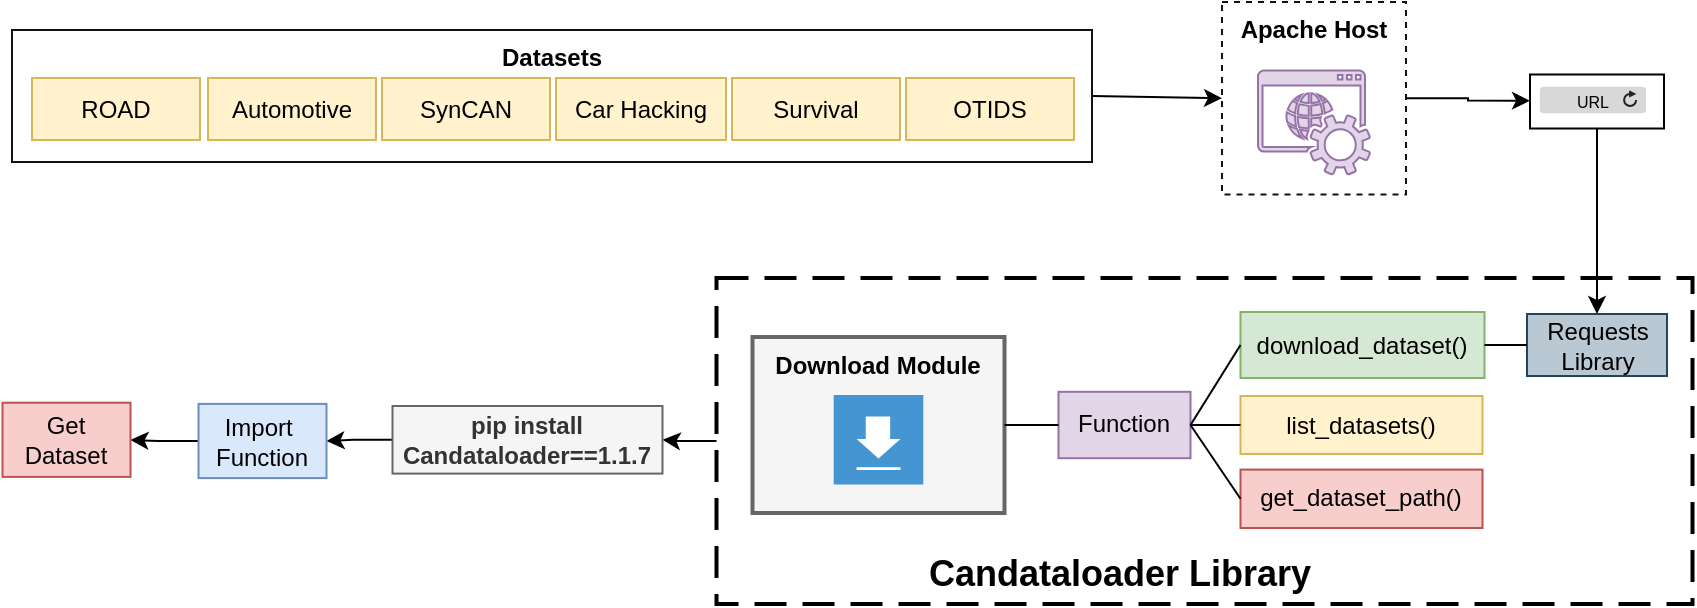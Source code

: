 <mxfile version="21.5.2" type="github">
  <diagram name="Trang-1" id="8WPnezDn6ww9EdxV7W4L">
    <mxGraphModel dx="1059" dy="597" grid="0" gridSize="10" guides="1" tooltips="1" connect="1" arrows="1" fold="1" page="1" pageScale="1" pageWidth="3000" pageHeight="5000" math="0" shadow="0">
      <root>
        <mxCell id="0" />
        <mxCell id="1" parent="0" />
        <mxCell id="tIdSaeZlRLGK4tlZDi9s-64" value="" style="rounded=1;arcSize=0;dashed=1;strokeColor=#000000;fillColor=none;gradientColor=none;dashPattern=8 4;strokeWidth=2;fontColor=#000000;" parent="1" vertex="1">
          <mxGeometry x="471.25" y="496" width="488" height="163" as="geometry" />
        </mxCell>
        <mxCell id="tIdSaeZlRLGK4tlZDi9s-41" value="&lt;b&gt;&lt;font color=&quot;#000000&quot;&gt;Download Module&lt;/font&gt;&lt;/b&gt;" style="fillColor=#f5f5f5;strokeColor=#666666;verticalAlign=top;fontStyle=0;fontColor=#333333;whiteSpace=wrap;html=1;strokeWidth=2;" parent="1" vertex="1">
          <mxGeometry x="489.25" y="525.5" width="126" height="88" as="geometry" />
        </mxCell>
        <mxCell id="tIdSaeZlRLGK4tlZDi9s-44" value="" style="edgeStyle=orthogonalEdgeStyle;rounded=0;orthogonalLoop=1;jettySize=auto;html=1;entryX=0.516;entryY=0;entryDx=0;entryDy=0;entryPerimeter=0;" parent="1" source="tIdSaeZlRLGK4tlZDi9s-30" target="dlUKhvHlW9puK6JnrM1z-1" edge="1">
          <mxGeometry relative="1" as="geometry">
            <mxPoint x="913.286" y="360.0" as="targetPoint" />
          </mxGeometry>
        </mxCell>
        <mxCell id="tIdSaeZlRLGK4tlZDi9s-40" value="" style="shadow=0;dashed=0;html=1;strokeColor=none;fillColor=#4495D1;labelPosition=center;verticalLabelPosition=bottom;verticalAlign=top;align=center;outlineConnect=0;shape=mxgraph.veeam.2d.download;" parent="1" vertex="1">
          <mxGeometry x="529.85" y="554.5" width="44.8" height="44.8" as="geometry" />
        </mxCell>
        <mxCell id="tIdSaeZlRLGK4tlZDi9s-54" value="get_dataset_path()" style="rounded=0;whiteSpace=wrap;html=1;fillColor=#f8cecc;strokeColor=#b85450;" parent="1" vertex="1">
          <mxGeometry x="733.25" y="591.8" width="121" height="29.2" as="geometry" />
        </mxCell>
        <mxCell id="tIdSaeZlRLGK4tlZDi9s-56" value="list_datasets()" style="rounded=0;whiteSpace=wrap;html=1;fillColor=#fff2cc;strokeColor=#d6b656;" parent="1" vertex="1">
          <mxGeometry x="733.25" y="555" width="121" height="29" as="geometry" />
        </mxCell>
        <mxCell id="tIdSaeZlRLGK4tlZDi9s-57" value="download_dataset()" style="rounded=0;whiteSpace=wrap;html=1;fillColor=#d5e8d4;strokeColor=#82b366;" parent="1" vertex="1">
          <mxGeometry x="733.25" y="513" width="122" height="33" as="geometry" />
        </mxCell>
        <mxCell id="tIdSaeZlRLGK4tlZDi9s-58" value="Function" style="rounded=0;whiteSpace=wrap;html=1;fillColor=#e1d5e7;strokeColor=#9673a6;" parent="1" vertex="1">
          <mxGeometry x="642.25" y="552.9" width="66" height="33.2" as="geometry" />
        </mxCell>
        <mxCell id="tIdSaeZlRLGK4tlZDi9s-60" value="" style="endArrow=none;html=1;rounded=0;exitX=1;exitY=0.5;exitDx=0;exitDy=0;entryX=0;entryY=0.5;entryDx=0;entryDy=0;" parent="1" source="tIdSaeZlRLGK4tlZDi9s-58" target="tIdSaeZlRLGK4tlZDi9s-57" edge="1">
          <mxGeometry width="50" height="50" relative="1" as="geometry">
            <mxPoint x="608.25" y="425" as="sourcePoint" />
            <mxPoint x="658.25" y="375" as="targetPoint" />
          </mxGeometry>
        </mxCell>
        <mxCell id="tIdSaeZlRLGK4tlZDi9s-61" value="" style="endArrow=none;html=1;rounded=0;entryX=0;entryY=0.5;entryDx=0;entryDy=0;exitX=1;exitY=0.5;exitDx=0;exitDy=0;" parent="1" source="tIdSaeZlRLGK4tlZDi9s-58" target="tIdSaeZlRLGK4tlZDi9s-56" edge="1">
          <mxGeometry width="50" height="50" relative="1" as="geometry">
            <mxPoint x="608.25" y="425" as="sourcePoint" />
            <mxPoint x="658.25" y="375" as="targetPoint" />
          </mxGeometry>
        </mxCell>
        <mxCell id="tIdSaeZlRLGK4tlZDi9s-62" value="" style="endArrow=none;html=1;rounded=0;entryX=1;entryY=0.5;entryDx=0;entryDy=0;exitX=0;exitY=0.5;exitDx=0;exitDy=0;" parent="1" source="tIdSaeZlRLGK4tlZDi9s-54" target="tIdSaeZlRLGK4tlZDi9s-58" edge="1">
          <mxGeometry width="50" height="50" relative="1" as="geometry">
            <mxPoint x="608.25" y="425" as="sourcePoint" />
            <mxPoint x="658.25" y="375" as="targetPoint" />
          </mxGeometry>
        </mxCell>
        <mxCell id="tIdSaeZlRLGK4tlZDi9s-69" value="" style="edgeStyle=orthogonalEdgeStyle;rounded=0;orthogonalLoop=1;jettySize=auto;html=1;" parent="1" source="tIdSaeZlRLGK4tlZDi9s-64" target="tIdSaeZlRLGK4tlZDi9s-68" edge="1">
          <mxGeometry relative="1" as="geometry" />
        </mxCell>
        <mxCell id="tIdSaeZlRLGK4tlZDi9s-65" value="&lt;font style=&quot;font-size: 18px;&quot;&gt;&lt;b style=&quot;&quot;&gt;Candataloader Library&lt;/b&gt;&lt;/font&gt;" style="text;html=1;strokeColor=none;fillColor=none;align=center;verticalAlign=middle;whiteSpace=wrap;rounded=0;" parent="1" vertex="1">
          <mxGeometry x="567.25" y="629" width="212" height="30" as="geometry" />
        </mxCell>
        <mxCell id="gQOechxw3EUP2P92AcO6-8" value="" style="edgeStyle=orthogonalEdgeStyle;rounded=0;orthogonalLoop=1;jettySize=auto;html=1;" parent="1" source="tIdSaeZlRLGK4tlZDi9s-68" target="gQOechxw3EUP2P92AcO6-7" edge="1">
          <mxGeometry relative="1" as="geometry" />
        </mxCell>
        <mxCell id="tIdSaeZlRLGK4tlZDi9s-68" value="&lt;b&gt;pip install Candataloader==1.1.7&lt;/b&gt;" style="rounded=0;whiteSpace=wrap;html=1;fillColor=#f5f5f5;fontColor=#333333;strokeColor=#666666;" parent="1" vertex="1">
          <mxGeometry x="309.25" y="560" width="135" height="33.8" as="geometry" />
        </mxCell>
        <mxCell id="gQOechxw3EUP2P92AcO6-1" value="Requests Library" style="rounded=0;whiteSpace=wrap;html=1;fillColor=#bac8d3;strokeColor=#23445d;" parent="1" vertex="1">
          <mxGeometry x="876.5" y="514" width="70" height="31" as="geometry" />
        </mxCell>
        <mxCell id="gQOechxw3EUP2P92AcO6-4" value="" style="endArrow=none;html=1;rounded=0;entryX=0;entryY=0.5;entryDx=0;entryDy=0;exitX=1;exitY=0.5;exitDx=0;exitDy=0;" parent="1" source="tIdSaeZlRLGK4tlZDi9s-57" target="gQOechxw3EUP2P92AcO6-1" edge="1">
          <mxGeometry width="50" height="50" relative="1" as="geometry">
            <mxPoint x="579.25" y="476" as="sourcePoint" />
            <mxPoint x="629.25" y="426" as="targetPoint" />
          </mxGeometry>
        </mxCell>
        <mxCell id="gQOechxw3EUP2P92AcO6-6" value="" style="endArrow=none;html=1;rounded=0;entryX=0;entryY=0.5;entryDx=0;entryDy=0;exitX=1;exitY=0.5;exitDx=0;exitDy=0;" parent="1" source="tIdSaeZlRLGK4tlZDi9s-41" target="tIdSaeZlRLGK4tlZDi9s-58" edge="1">
          <mxGeometry width="50" height="50" relative="1" as="geometry">
            <mxPoint x="579.25" y="479" as="sourcePoint" />
            <mxPoint x="629.25" y="429" as="targetPoint" />
          </mxGeometry>
        </mxCell>
        <mxCell id="gQOechxw3EUP2P92AcO6-10" value="" style="edgeStyle=orthogonalEdgeStyle;rounded=0;orthogonalLoop=1;jettySize=auto;html=1;" parent="1" source="gQOechxw3EUP2P92AcO6-7" target="gQOechxw3EUP2P92AcO6-9" edge="1">
          <mxGeometry relative="1" as="geometry" />
        </mxCell>
        <mxCell id="gQOechxw3EUP2P92AcO6-7" value="Import&amp;nbsp; Function" style="rounded=0;whiteSpace=wrap;html=1;fillColor=#dae8fc;strokeColor=#6c8ebf;" parent="1" vertex="1">
          <mxGeometry x="212.25" y="558.95" width="64" height="37.1" as="geometry" />
        </mxCell>
        <mxCell id="gQOechxw3EUP2P92AcO6-9" value="Get Dataset" style="rounded=0;whiteSpace=wrap;html=1;fillColor=#f8cecc;strokeColor=#b85450;" parent="1" vertex="1">
          <mxGeometry x="114.25" y="558.35" width="64" height="37.1" as="geometry" />
        </mxCell>
        <mxCell id="dlUKhvHlW9puK6JnrM1z-2" value="" style="group;rotation=-90;" parent="1" vertex="1" connectable="0">
          <mxGeometry x="896" y="377" width="48" height="63.5" as="geometry" />
        </mxCell>
        <mxCell id="dlUKhvHlW9puK6JnrM1z-1" value="" style="rounded=0;whiteSpace=wrap;html=1;rotation=-90;" parent="dlUKhvHlW9puK6JnrM1z-2" vertex="1">
          <mxGeometry x="2" y="-2.75" width="27" height="67" as="geometry" />
        </mxCell>
        <mxCell id="tIdSaeZlRLGK4tlZDi9s-35" value="URL" style="html=1;strokeWidth=1;shadow=0;dashed=0;shape=mxgraph.ios7ui.url;buttonText=;strokeColor2=#222222;fontSize=8;spacingTop=2;align=center;whiteSpace=wrap;rotation=0;" parent="dlUKhvHlW9puK6JnrM1z-2" vertex="1">
          <mxGeometry x="-16" y="20.5" width="59" height="19" as="geometry" />
        </mxCell>
        <mxCell id="dlUKhvHlW9puK6JnrM1z-3" value="" style="endArrow=classic;html=1;rounded=0;exitX=0;exitY=0.5;exitDx=0;exitDy=0;entryX=0.5;entryY=0;entryDx=0;entryDy=0;" parent="1" source="dlUKhvHlW9puK6JnrM1z-1" target="gQOechxw3EUP2P92AcO6-1" edge="1">
          <mxGeometry width="50" height="50" relative="1" as="geometry">
            <mxPoint x="703" y="459" as="sourcePoint" />
            <mxPoint x="753" y="409" as="targetPoint" />
          </mxGeometry>
        </mxCell>
        <mxCell id="UC1d6EMn6WdfdahjA4zq-1" value="" style="group" vertex="1" connectable="0" parent="1">
          <mxGeometry x="119" y="372" width="540" height="66" as="geometry" />
        </mxCell>
        <mxCell id="tIdSaeZlRLGK4tlZDi9s-19" value="&lt;b&gt;&lt;font color=&quot;#000000&quot;&gt;Datasets&lt;/font&gt;&lt;/b&gt;" style="fillColor=none;strokeColor=#111212;verticalAlign=top;fontStyle=0;fontColor=#147EBA;whiteSpace=wrap;html=1;" parent="UC1d6EMn6WdfdahjA4zq-1" vertex="1">
          <mxGeometry width="540" height="66" as="geometry" />
        </mxCell>
        <mxCell id="tIdSaeZlRLGK4tlZDi9s-21" value="Survival" style="rounded=0;whiteSpace=wrap;html=1;fillColor=#fff2cc;strokeColor=#d6b656;" parent="UC1d6EMn6WdfdahjA4zq-1" vertex="1">
          <mxGeometry x="360" y="24" width="84" height="31" as="geometry" />
        </mxCell>
        <mxCell id="tIdSaeZlRLGK4tlZDi9s-22" value="Car Hacking" style="rounded=0;whiteSpace=wrap;html=1;fillColor=#fff2cc;strokeColor=#d6b656;" parent="UC1d6EMn6WdfdahjA4zq-1" vertex="1">
          <mxGeometry x="272" y="24" width="85" height="31" as="geometry" />
        </mxCell>
        <mxCell id="tIdSaeZlRLGK4tlZDi9s-23" value="SynCAN" style="rounded=0;whiteSpace=wrap;html=1;fillColor=#fff2cc;strokeColor=#d6b656;" parent="UC1d6EMn6WdfdahjA4zq-1" vertex="1">
          <mxGeometry x="185" y="24" width="84" height="31" as="geometry" />
        </mxCell>
        <mxCell id="tIdSaeZlRLGK4tlZDi9s-24" value="Automotive" style="rounded=0;whiteSpace=wrap;html=1;fillColor=#fff2cc;strokeColor=#d6b656;" parent="UC1d6EMn6WdfdahjA4zq-1" vertex="1">
          <mxGeometry x="98" y="24" width="84" height="31" as="geometry" />
        </mxCell>
        <mxCell id="tIdSaeZlRLGK4tlZDi9s-25" value="ROAD" style="rounded=0;whiteSpace=wrap;html=1;fillColor=#fff2cc;strokeColor=#d6b656;" parent="UC1d6EMn6WdfdahjA4zq-1" vertex="1">
          <mxGeometry x="10" y="24" width="84" height="31" as="geometry" />
        </mxCell>
        <mxCell id="tIdSaeZlRLGK4tlZDi9s-72" value="OTIDS" style="rounded=0;whiteSpace=wrap;html=1;fillColor=#fff2cc;strokeColor=#d6b656;" parent="UC1d6EMn6WdfdahjA4zq-1" vertex="1">
          <mxGeometry x="447" y="24" width="84" height="31" as="geometry" />
        </mxCell>
        <mxCell id="UC1d6EMn6WdfdahjA4zq-2" value="" style="group" vertex="1" connectable="0" parent="1">
          <mxGeometry x="724" y="358" width="92" height="96.25" as="geometry" />
        </mxCell>
        <mxCell id="tIdSaeZlRLGK4tlZDi9s-30" value="&lt;font color=&quot;#000000&quot;&gt;&lt;b&gt;Apache Host&lt;/b&gt;&lt;/font&gt;" style="fillColor=none;strokeColor=#111212;dashed=1;verticalAlign=top;fontStyle=0;fontColor=#147EBA;whiteSpace=wrap;html=1;" parent="UC1d6EMn6WdfdahjA4zq-2" vertex="1">
          <mxGeometry width="92" height="96.25" as="geometry" />
        </mxCell>
        <mxCell id="tIdSaeZlRLGK4tlZDi9s-28" value="" style="sketch=0;pointerEvents=1;shadow=0;dashed=0;html=1;strokeColor=#9673a6;fillColor=#e1d5e7;labelPosition=center;verticalLabelPosition=bottom;verticalAlign=top;outlineConnect=0;align=center;shape=mxgraph.office.services.online_hosted_services;" parent="UC1d6EMn6WdfdahjA4zq-2" vertex="1">
          <mxGeometry x="18" y="34.25" width="56" height="52" as="geometry" />
        </mxCell>
        <mxCell id="UC1d6EMn6WdfdahjA4zq-3" value="" style="endArrow=classic;html=1;rounded=0;exitX=1;exitY=0.5;exitDx=0;exitDy=0;entryX=0;entryY=0.5;entryDx=0;entryDy=0;" edge="1" parent="1" source="tIdSaeZlRLGK4tlZDi9s-19" target="tIdSaeZlRLGK4tlZDi9s-30">
          <mxGeometry width="50" height="50" relative="1" as="geometry">
            <mxPoint x="425" y="424" as="sourcePoint" />
            <mxPoint x="475" y="374" as="targetPoint" />
          </mxGeometry>
        </mxCell>
      </root>
    </mxGraphModel>
  </diagram>
</mxfile>

